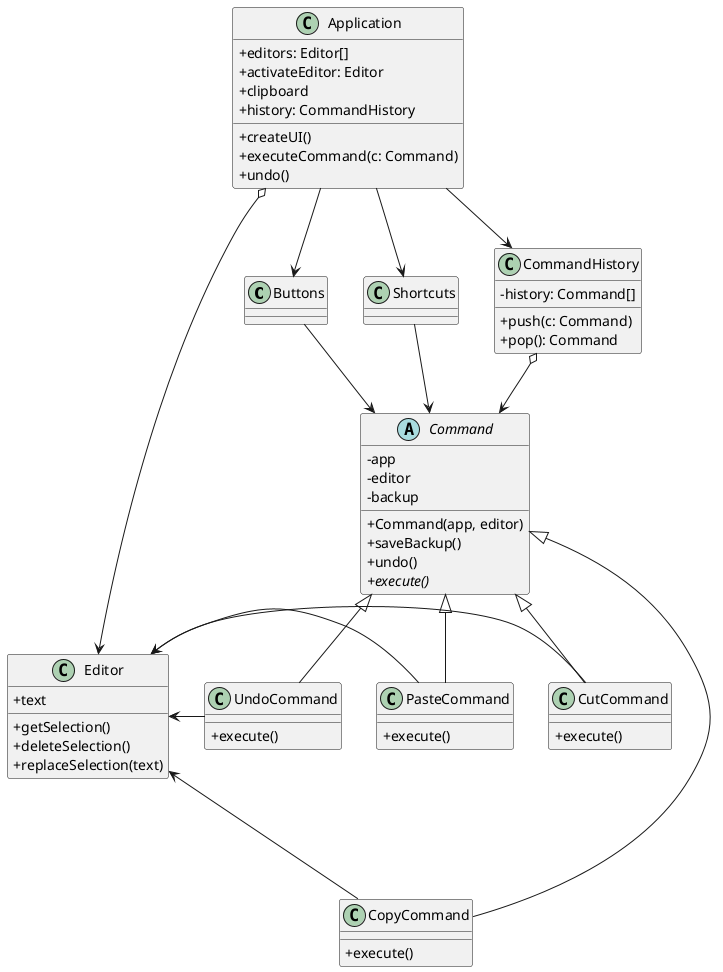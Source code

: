 @startuml Command Pseudocode
skinparam ClassAttributeIconSize 0

class Buttons
class Shortcuts

abstract class Command {
  - app
  - editor
  - backup
  + Command(app, editor)
  + saveBackup()
  + undo()
  {abstract} + execute()
}

Buttons --> Command
Shortcuts --> Command

class CopyCommand extends Command {
  + execute()
}

class CutCommand extends Command {
  + execute()
}

class PasteCommand extends Command {
  + execute()
}

class UndoCommand extends Command {
  + execute()
}

class CommandHistory {
  - history: Command[]
  + push(c: Command)
  + pop(): Command
}

CommandHistory o--> Command

class Editor {
  + text
  + getSelection()
  + deleteSelection()
  + replaceSelection(text)
}

Editor <- CopyCommand
Editor <- CutCommand
Editor <- PasteCommand
Editor <- UndoCommand

class Application {
  + editors: Editor[]
  + activateEditor: Editor
  + clipboard
  + history: CommandHistory
  + createUI()
  + executeCommand(c: Command)
  + undo()
}

Application o--> Editor
Application --> CommandHistory

Application --> Buttons
Application --> Shortcuts

@enduml